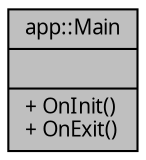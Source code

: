 digraph "app::Main"
{
 // INTERACTIVE_SVG=YES
  edge [fontname="Verdana",fontsize="10",labelfontname="Verdana",labelfontsize="10"];
  node [fontname="Verdana",fontsize="10",shape=record];
  Node1 [label="{app::Main\n||+ OnInit()\l+ OnExit()\l}",height=0.2,width=0.4,color="black", fillcolor="grey75", style="filled", fontcolor="black"];
}
